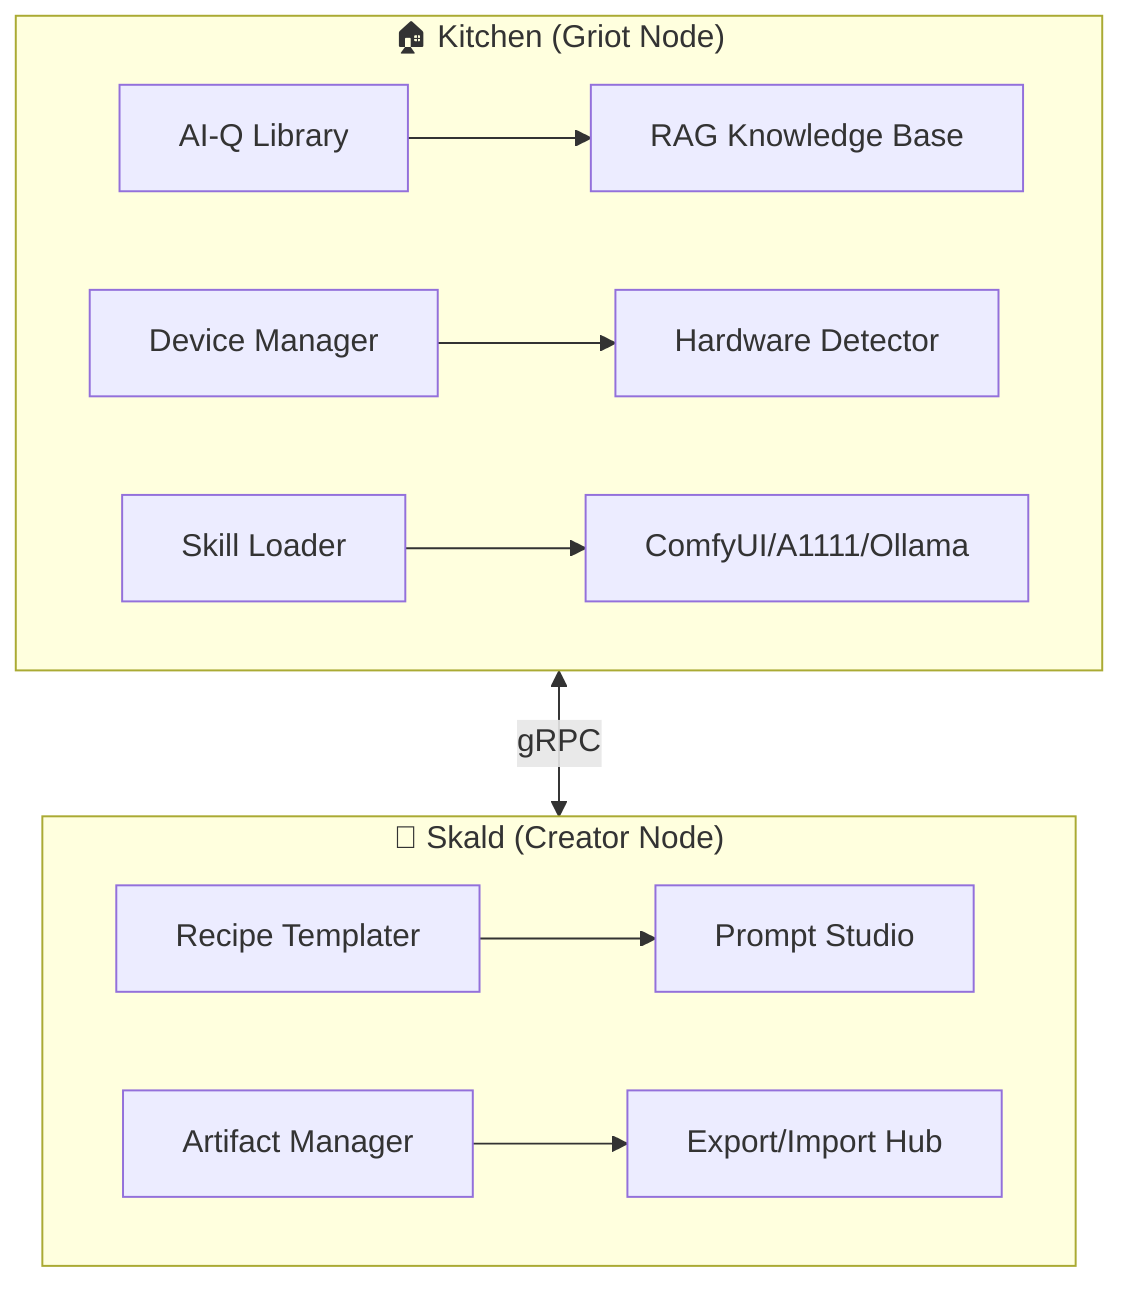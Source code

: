 graph TB
  subgraph Kitchen["🏠 Kitchen (Griot Node)"]
    A[AI-Q Library] --> B[RAG Knowledge Base]
    C[Device Manager] --> D[Hardware Detector]
    E[Skill Loader] --> F[ComfyUI/A1111/Ollama]
  end

  subgraph Skald["🎨 Skald (Creator Node)"]
    G[Recipe Templater] --> H[Prompt Studio]
    I[Artifact Manager] --> J[Export/Import Hub]
  end

  Kitchen <-->|gRPC| Skald